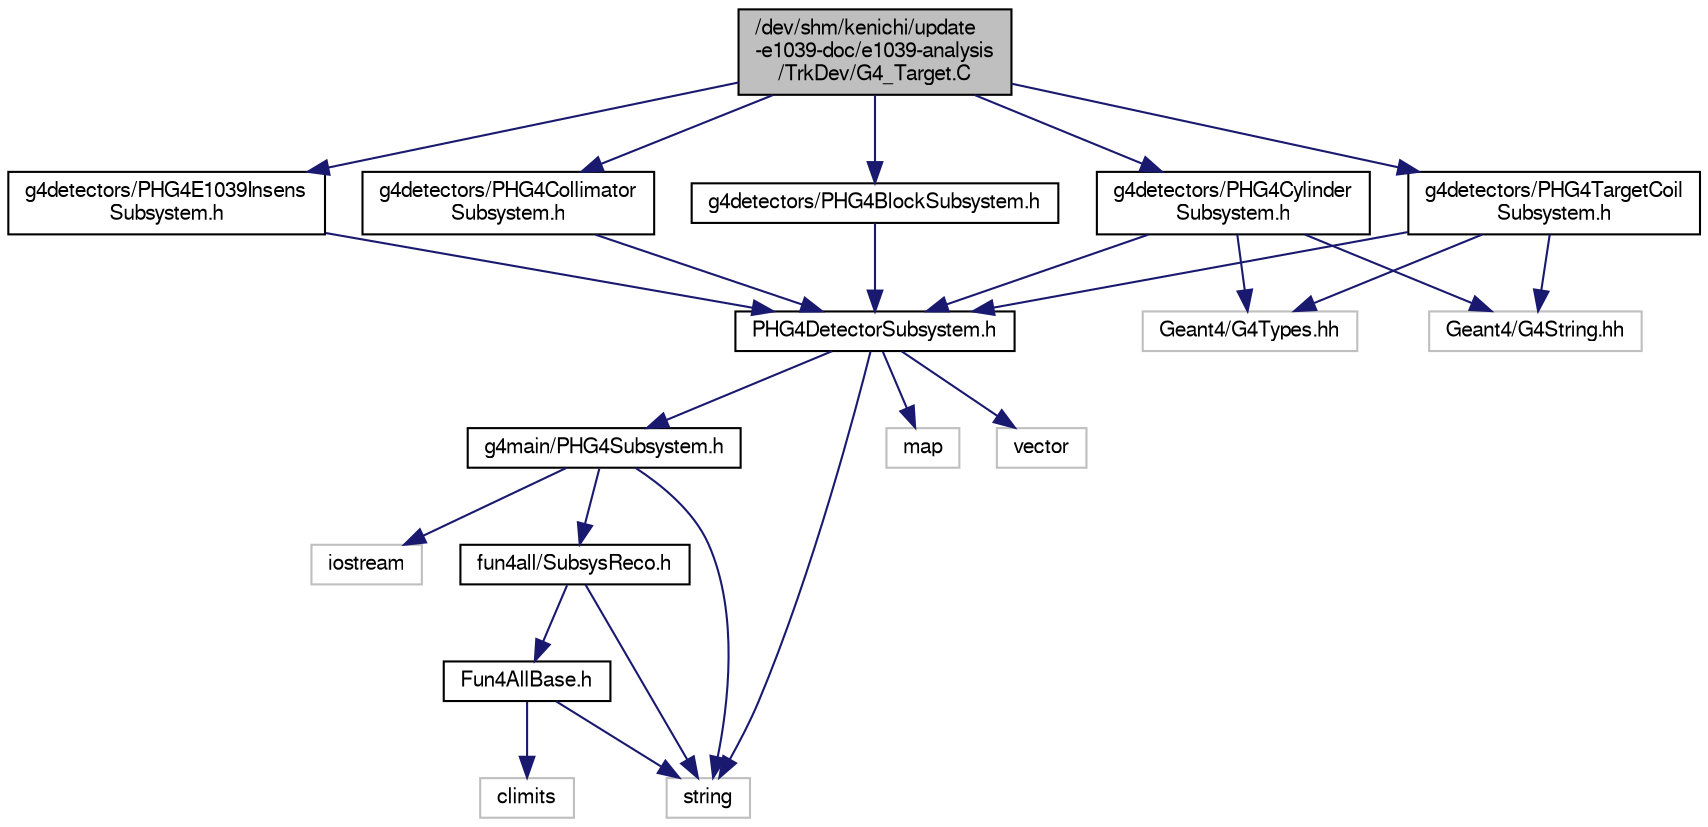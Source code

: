 digraph "/dev/shm/kenichi/update-e1039-doc/e1039-analysis/TrkDev/G4_Target.C"
{
  bgcolor="transparent";
  edge [fontname="FreeSans",fontsize="10",labelfontname="FreeSans",labelfontsize="10"];
  node [fontname="FreeSans",fontsize="10",shape=record];
  Node1 [label="/dev/shm/kenichi/update\l-e1039-doc/e1039-analysis\l/TrkDev/G4_Target.C",height=0.2,width=0.4,color="black", fillcolor="grey75", style="filled" fontcolor="black"];
  Node1 -> Node2 [color="midnightblue",fontsize="10",style="solid",fontname="FreeSans"];
  Node2 [label="g4detectors/PHG4E1039Insens\lSubsystem.h",height=0.2,width=0.4,color="black",URL="$da/de8/PHG4E1039InsensSubsystem_8h.html"];
  Node2 -> Node3 [color="midnightblue",fontsize="10",style="solid",fontname="FreeSans"];
  Node3 [label="PHG4DetectorSubsystem.h",height=0.2,width=0.4,color="black",URL="$d8/d3a/PHG4DetectorSubsystem_8h.html"];
  Node3 -> Node4 [color="midnightblue",fontsize="10",style="solid",fontname="FreeSans"];
  Node4 [label="g4main/PHG4Subsystem.h",height=0.2,width=0.4,color="black",URL="$df/d1c/PHG4Subsystem_8h.html"];
  Node4 -> Node5 [color="midnightblue",fontsize="10",style="solid",fontname="FreeSans"];
  Node5 [label="fun4all/SubsysReco.h",height=0.2,width=0.4,color="black",URL="$d5/dc2/SubsysReco_8h.html"];
  Node5 -> Node6 [color="midnightblue",fontsize="10",style="solid",fontname="FreeSans"];
  Node6 [label="Fun4AllBase.h",height=0.2,width=0.4,color="black",URL="$d2/de7/Fun4AllBase_8h.html"];
  Node6 -> Node7 [color="midnightblue",fontsize="10",style="solid",fontname="FreeSans"];
  Node7 [label="string",height=0.2,width=0.4,color="grey75"];
  Node6 -> Node8 [color="midnightblue",fontsize="10",style="solid",fontname="FreeSans"];
  Node8 [label="climits",height=0.2,width=0.4,color="grey75"];
  Node5 -> Node7 [color="midnightblue",fontsize="10",style="solid",fontname="FreeSans"];
  Node4 -> Node9 [color="midnightblue",fontsize="10",style="solid",fontname="FreeSans"];
  Node9 [label="iostream",height=0.2,width=0.4,color="grey75"];
  Node4 -> Node7 [color="midnightblue",fontsize="10",style="solid",fontname="FreeSans"];
  Node3 -> Node10 [color="midnightblue",fontsize="10",style="solid",fontname="FreeSans"];
  Node10 [label="map",height=0.2,width=0.4,color="grey75"];
  Node3 -> Node11 [color="midnightblue",fontsize="10",style="solid",fontname="FreeSans"];
  Node11 [label="vector",height=0.2,width=0.4,color="grey75"];
  Node3 -> Node7 [color="midnightblue",fontsize="10",style="solid",fontname="FreeSans"];
  Node1 -> Node12 [color="midnightblue",fontsize="10",style="solid",fontname="FreeSans"];
  Node12 [label="g4detectors/PHG4TargetCoil\lSubsystem.h",height=0.2,width=0.4,color="black",URL="$da/dbd/PHG4TargetCoilSubsystem_8h.html"];
  Node12 -> Node3 [color="midnightblue",fontsize="10",style="solid",fontname="FreeSans"];
  Node12 -> Node13 [color="midnightblue",fontsize="10",style="solid",fontname="FreeSans"];
  Node13 [label="Geant4/G4String.hh",height=0.2,width=0.4,color="grey75"];
  Node12 -> Node14 [color="midnightblue",fontsize="10",style="solid",fontname="FreeSans"];
  Node14 [label="Geant4/G4Types.hh",height=0.2,width=0.4,color="grey75"];
  Node1 -> Node15 [color="midnightblue",fontsize="10",style="solid",fontname="FreeSans"];
  Node15 [label="g4detectors/PHG4Collimator\lSubsystem.h",height=0.2,width=0.4,color="black",URL="$d4/dab/PHG4CollimatorSubsystem_8h.html"];
  Node15 -> Node3 [color="midnightblue",fontsize="10",style="solid",fontname="FreeSans"];
  Node1 -> Node16 [color="midnightblue",fontsize="10",style="solid",fontname="FreeSans"];
  Node16 [label="g4detectors/PHG4Cylinder\lSubsystem.h",height=0.2,width=0.4,color="black",URL="$dc/dc6/PHG4CylinderSubsystem_8h.html"];
  Node16 -> Node3 [color="midnightblue",fontsize="10",style="solid",fontname="FreeSans"];
  Node16 -> Node13 [color="midnightblue",fontsize="10",style="solid",fontname="FreeSans"];
  Node16 -> Node14 [color="midnightblue",fontsize="10",style="solid",fontname="FreeSans"];
  Node1 -> Node17 [color="midnightblue",fontsize="10",style="solid",fontname="FreeSans"];
  Node17 [label="g4detectors/PHG4BlockSubsystem.h",height=0.2,width=0.4,color="black",URL="$de/d16/PHG4BlockSubsystem_8h.html"];
  Node17 -> Node3 [color="midnightblue",fontsize="10",style="solid",fontname="FreeSans"];
}
